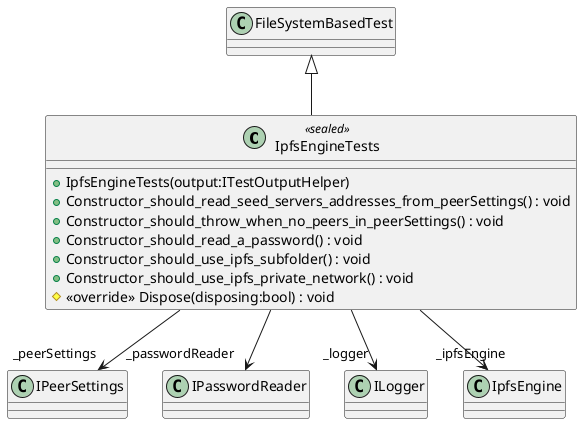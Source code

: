 @startuml
class IpfsEngineTests <<sealed>> {
    + IpfsEngineTests(output:ITestOutputHelper)
    + Constructor_should_read_seed_servers_addresses_from_peerSettings() : void
    + Constructor_should_throw_when_no_peers_in_peerSettings() : void
    + Constructor_should_read_a_password() : void
    + Constructor_should_use_ipfs_subfolder() : void
    + Constructor_should_use_ipfs_private_network() : void
    # <<override>> Dispose(disposing:bool) : void
}
FileSystemBasedTest <|-- IpfsEngineTests
IpfsEngineTests --> "_peerSettings" IPeerSettings
IpfsEngineTests --> "_passwordReader" IPasswordReader
IpfsEngineTests --> "_logger" ILogger
IpfsEngineTests --> "_ipfsEngine" IpfsEngine
@enduml
